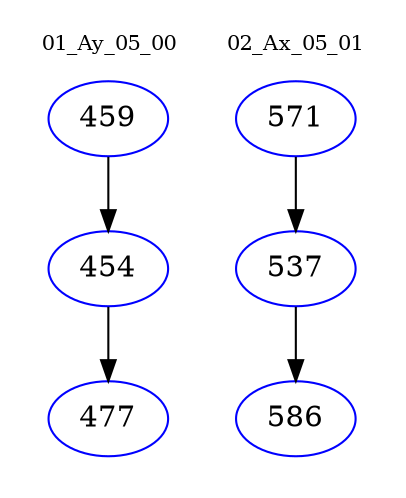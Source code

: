 digraph{
subgraph cluster_0 {
color = white
label = "01_Ay_05_00";
fontsize=10;
T0_459 [label="459", color="blue"]
T0_459 -> T0_454 [color="black"]
T0_454 [label="454", color="blue"]
T0_454 -> T0_477 [color="black"]
T0_477 [label="477", color="blue"]
}
subgraph cluster_1 {
color = white
label = "02_Ax_05_01";
fontsize=10;
T1_571 [label="571", color="blue"]
T1_571 -> T1_537 [color="black"]
T1_537 [label="537", color="blue"]
T1_537 -> T1_586 [color="black"]
T1_586 [label="586", color="blue"]
}
}
